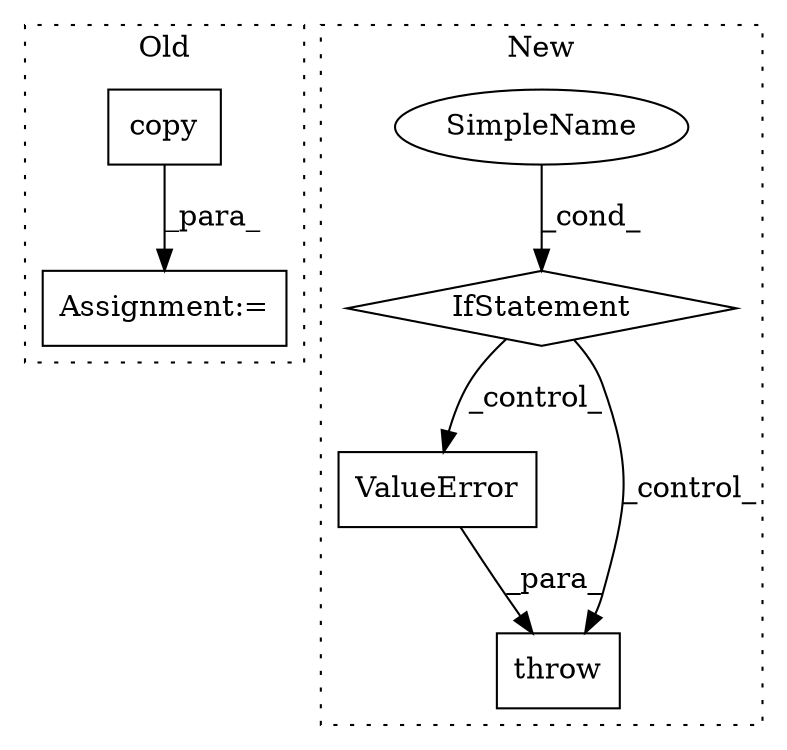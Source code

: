 digraph G {
subgraph cluster0 {
1 [label="copy" a="32" s="1142" l="6" shape="box"];
6 [label="Assignment:=" a="7" s="1136" l="1" shape="box"];
label = "Old";
style="dotted";
}
subgraph cluster1 {
2 [label="ValueError" a="32" s="1754,1812" l="11,1" shape="box"];
3 [label="throw" a="53" s="1748" l="6" shape="box"];
4 [label="SimpleName" a="42" s="" l="" shape="ellipse"];
5 [label="IfStatement" a="25" s="1704,1738" l="8,2" shape="diamond"];
label = "New";
style="dotted";
}
1 -> 6 [label="_para_"];
2 -> 3 [label="_para_"];
4 -> 5 [label="_cond_"];
5 -> 2 [label="_control_"];
5 -> 3 [label="_control_"];
}